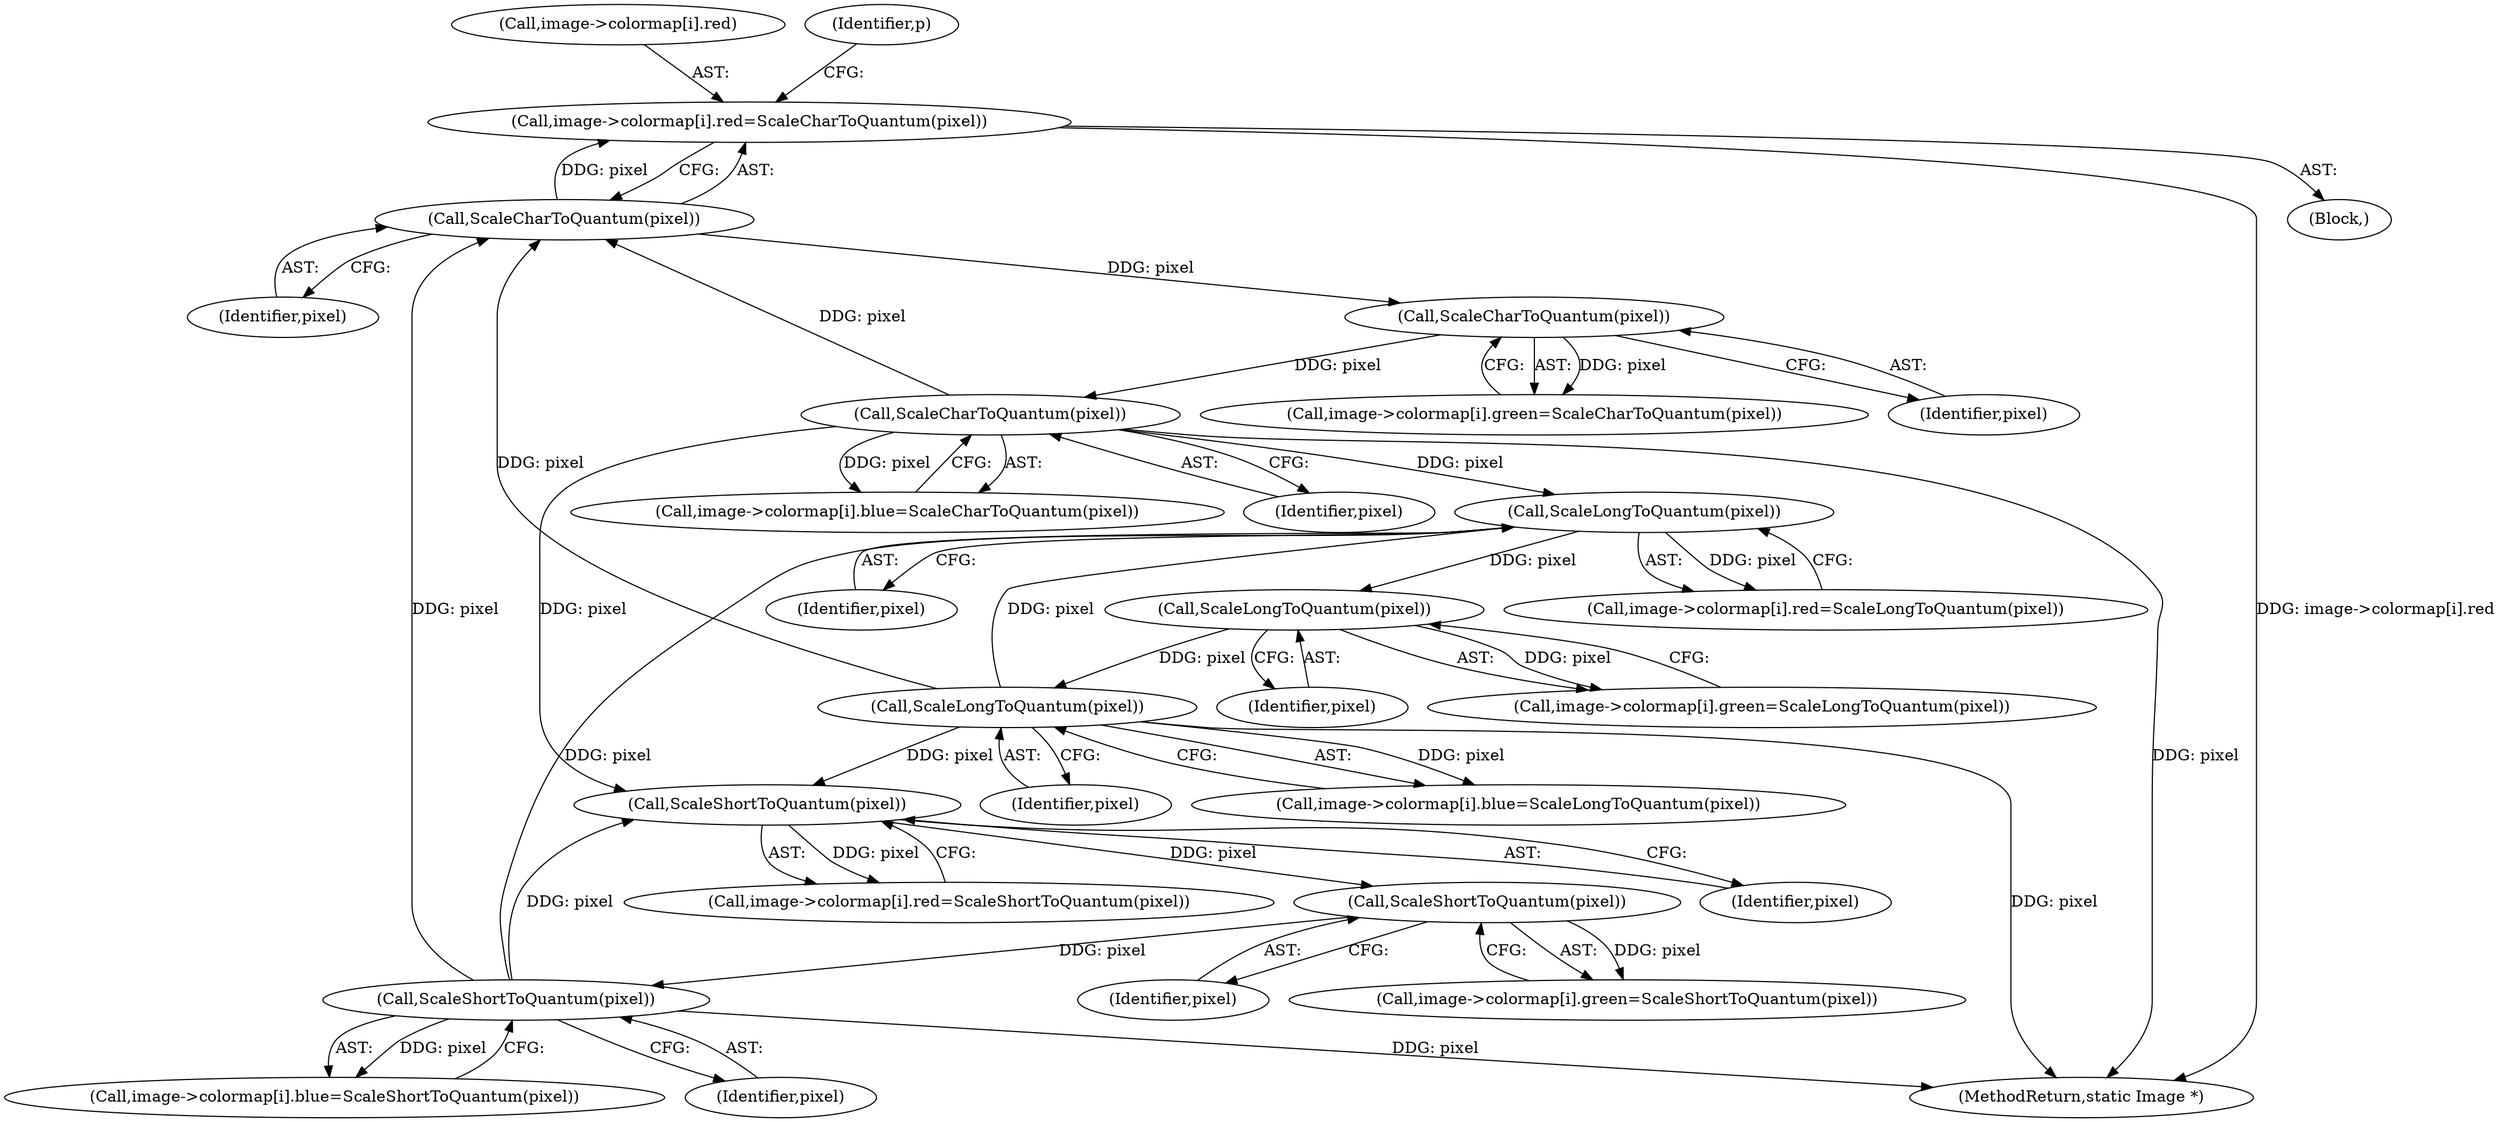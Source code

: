 digraph "0_ImageMagick_4493d9ca1124564da17f9b628ef9d0f1a6be9738@array" {
"1002145" [label="(Call,image->colormap[i].red=ScaleCharToQuantum(pixel))"];
"1002153" [label="(Call,ScaleCharToQuantum(pixel))"];
"1002185" [label="(Call,ScaleCharToQuantum(pixel))"];
"1002169" [label="(Call,ScaleCharToQuantum(pixel))"];
"1002323" [label="(Call,ScaleLongToQuantum(pixel))"];
"1002306" [label="(Call,ScaleLongToQuantum(pixel))"];
"1002289" [label="(Call,ScaleLongToQuantum(pixel))"];
"1002254" [label="(Call,ScaleShortToQuantum(pixel))"];
"1002237" [label="(Call,ScaleShortToQuantum(pixel))"];
"1002220" [label="(Call,ScaleShortToQuantum(pixel))"];
"1002307" [label="(Identifier,pixel)"];
"1002306" [label="(Call,ScaleLongToQuantum(pixel))"];
"1002298" [label="(Call,image->colormap[i].green=ScaleLongToQuantum(pixel))"];
"1002185" [label="(Call,ScaleCharToQuantum(pixel))"];
"1002237" [label="(Call,ScaleShortToQuantum(pixel))"];
"1002281" [label="(Call,image->colormap[i].red=ScaleLongToQuantum(pixel))"];
"1002170" [label="(Identifier,pixel)"];
"1002146" [label="(Call,image->colormap[i].red)"];
"1002290" [label="(Identifier,pixel)"];
"1002289" [label="(Call,ScaleLongToQuantum(pixel))"];
"1002254" [label="(Call,ScaleShortToQuantum(pixel))"];
"1002220" [label="(Call,ScaleShortToQuantum(pixel))"];
"1002315" [label="(Call,image->colormap[i].blue=ScaleLongToQuantum(pixel))"];
"1002255" [label="(Identifier,pixel)"];
"1002323" [label="(Call,ScaleLongToQuantum(pixel))"];
"1002153" [label="(Call,ScaleCharToQuantum(pixel))"];
"1002186" [label="(Identifier,pixel)"];
"1002156" [label="(Identifier,p)"];
"1002161" [label="(Call,image->colormap[i].green=ScaleCharToQuantum(pixel))"];
"1002221" [label="(Identifier,pixel)"];
"1002474" [label="(MethodReturn,static Image *)"];
"1002145" [label="(Call,image->colormap[i].red=ScaleCharToQuantum(pixel))"];
"1002212" [label="(Call,image->colormap[i].red=ScaleShortToQuantum(pixel))"];
"1002324" [label="(Identifier,pixel)"];
"1002238" [label="(Identifier,pixel)"];
"1002177" [label="(Call,image->colormap[i].blue=ScaleCharToQuantum(pixel))"];
"1002154" [label="(Identifier,pixel)"];
"1002138" [label="(Block,)"];
"1002229" [label="(Call,image->colormap[i].green=ScaleShortToQuantum(pixel))"];
"1002169" [label="(Call,ScaleCharToQuantum(pixel))"];
"1002246" [label="(Call,image->colormap[i].blue=ScaleShortToQuantum(pixel))"];
"1002145" -> "1002138"  [label="AST: "];
"1002145" -> "1002153"  [label="CFG: "];
"1002146" -> "1002145"  [label="AST: "];
"1002153" -> "1002145"  [label="AST: "];
"1002156" -> "1002145"  [label="CFG: "];
"1002145" -> "1002474"  [label="DDG: image->colormap[i].red"];
"1002153" -> "1002145"  [label="DDG: pixel"];
"1002153" -> "1002154"  [label="CFG: "];
"1002154" -> "1002153"  [label="AST: "];
"1002185" -> "1002153"  [label="DDG: pixel"];
"1002323" -> "1002153"  [label="DDG: pixel"];
"1002254" -> "1002153"  [label="DDG: pixel"];
"1002153" -> "1002169"  [label="DDG: pixel"];
"1002185" -> "1002177"  [label="AST: "];
"1002185" -> "1002186"  [label="CFG: "];
"1002186" -> "1002185"  [label="AST: "];
"1002177" -> "1002185"  [label="CFG: "];
"1002185" -> "1002474"  [label="DDG: pixel"];
"1002185" -> "1002177"  [label="DDG: pixel"];
"1002169" -> "1002185"  [label="DDG: pixel"];
"1002185" -> "1002220"  [label="DDG: pixel"];
"1002185" -> "1002289"  [label="DDG: pixel"];
"1002169" -> "1002161"  [label="AST: "];
"1002169" -> "1002170"  [label="CFG: "];
"1002170" -> "1002169"  [label="AST: "];
"1002161" -> "1002169"  [label="CFG: "];
"1002169" -> "1002161"  [label="DDG: pixel"];
"1002323" -> "1002315"  [label="AST: "];
"1002323" -> "1002324"  [label="CFG: "];
"1002324" -> "1002323"  [label="AST: "];
"1002315" -> "1002323"  [label="CFG: "];
"1002323" -> "1002474"  [label="DDG: pixel"];
"1002323" -> "1002220"  [label="DDG: pixel"];
"1002323" -> "1002289"  [label="DDG: pixel"];
"1002323" -> "1002315"  [label="DDG: pixel"];
"1002306" -> "1002323"  [label="DDG: pixel"];
"1002306" -> "1002298"  [label="AST: "];
"1002306" -> "1002307"  [label="CFG: "];
"1002307" -> "1002306"  [label="AST: "];
"1002298" -> "1002306"  [label="CFG: "];
"1002306" -> "1002298"  [label="DDG: pixel"];
"1002289" -> "1002306"  [label="DDG: pixel"];
"1002289" -> "1002281"  [label="AST: "];
"1002289" -> "1002290"  [label="CFG: "];
"1002290" -> "1002289"  [label="AST: "];
"1002281" -> "1002289"  [label="CFG: "];
"1002289" -> "1002281"  [label="DDG: pixel"];
"1002254" -> "1002289"  [label="DDG: pixel"];
"1002254" -> "1002246"  [label="AST: "];
"1002254" -> "1002255"  [label="CFG: "];
"1002255" -> "1002254"  [label="AST: "];
"1002246" -> "1002254"  [label="CFG: "];
"1002254" -> "1002474"  [label="DDG: pixel"];
"1002254" -> "1002220"  [label="DDG: pixel"];
"1002254" -> "1002246"  [label="DDG: pixel"];
"1002237" -> "1002254"  [label="DDG: pixel"];
"1002237" -> "1002229"  [label="AST: "];
"1002237" -> "1002238"  [label="CFG: "];
"1002238" -> "1002237"  [label="AST: "];
"1002229" -> "1002237"  [label="CFG: "];
"1002237" -> "1002229"  [label="DDG: pixel"];
"1002220" -> "1002237"  [label="DDG: pixel"];
"1002220" -> "1002212"  [label="AST: "];
"1002220" -> "1002221"  [label="CFG: "];
"1002221" -> "1002220"  [label="AST: "];
"1002212" -> "1002220"  [label="CFG: "];
"1002220" -> "1002212"  [label="DDG: pixel"];
}

